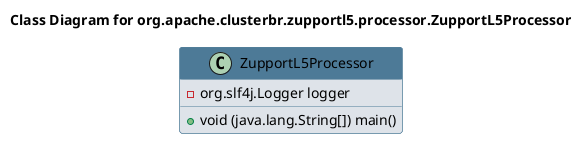 @startuml 
skinparam class { 
 BackgroundColor #DEE3E9 
 ArrowColor #4D7A97 
 BorderColor #4D7A97 
}
left to right direction 
title Class Diagram for org.apache.clusterbr.zupportl5.processor.ZupportL5Processor
skinparam titleBackgroundColor White
skinparam classHeaderBackgroundColor #4D7A97 
skinparam stereotypeCBackgroundColor #F8981D 

class ZupportL5Processor {
 - org.slf4j.Logger logger
 + void (java.lang.String[]) main()
}
@enduml